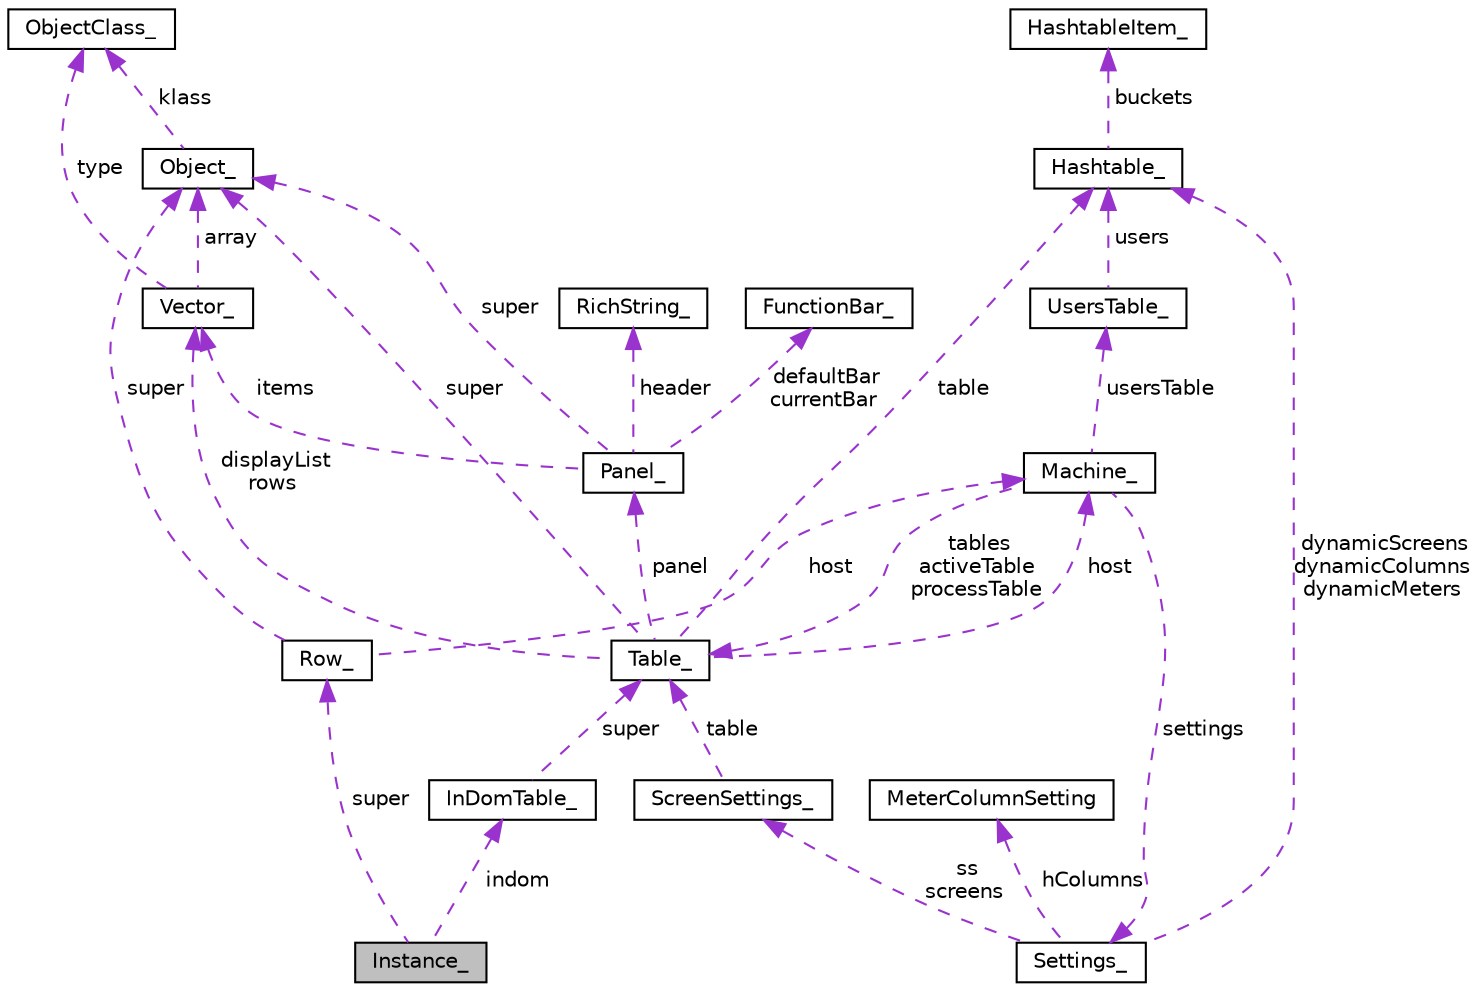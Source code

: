 digraph "Instance_"
{
  edge [fontname="Helvetica",fontsize="10",labelfontname="Helvetica",labelfontsize="10"];
  node [fontname="Helvetica",fontsize="10",shape=record];
  Node1 [label="Instance_",height=0.2,width=0.4,color="black", fillcolor="grey75", style="filled", fontcolor="black"];
  Node2 -> Node1 [dir="back",color="darkorchid3",fontsize="10",style="dashed",label=" super" ];
  Node2 [label="Row_",height=0.2,width=0.4,color="black", fillcolor="white", style="filled",URL="$structRow__.html"];
  Node3 -> Node2 [dir="back",color="darkorchid3",fontsize="10",style="dashed",label=" host" ];
  Node3 [label="Machine_",height=0.2,width=0.4,color="black", fillcolor="white", style="filled",URL="$structMachine__.html"];
  Node4 -> Node3 [dir="back",color="darkorchid3",fontsize="10",style="dashed",label=" tables\nactiveTable\nprocessTable" ];
  Node4 [label="Table_",height=0.2,width=0.4,color="black", fillcolor="white", style="filled",URL="$structTable__.html"];
  Node5 -> Node4 [dir="back",color="darkorchid3",fontsize="10",style="dashed",label=" displayList\nrows" ];
  Node5 [label="Vector_",height=0.2,width=0.4,color="black", fillcolor="white", style="filled",URL="$structVector__.html"];
  Node6 -> Node5 [dir="back",color="darkorchid3",fontsize="10",style="dashed",label=" type" ];
  Node6 [label="ObjectClass_",height=0.2,width=0.4,color="black", fillcolor="white", style="filled",URL="$structObjectClass__.html"];
  Node7 -> Node5 [dir="back",color="darkorchid3",fontsize="10",style="dashed",label=" array" ];
  Node7 [label="Object_",height=0.2,width=0.4,color="black", fillcolor="white", style="filled",URL="$structObject__.html"];
  Node6 -> Node7 [dir="back",color="darkorchid3",fontsize="10",style="dashed",label=" klass" ];
  Node3 -> Node4 [dir="back",color="darkorchid3",fontsize="10",style="dashed",label=" host" ];
  Node8 -> Node4 [dir="back",color="darkorchid3",fontsize="10",style="dashed",label=" table" ];
  Node8 [label="Hashtable_",height=0.2,width=0.4,color="black", fillcolor="white", style="filled",URL="$structHashtable__.html"];
  Node9 -> Node8 [dir="back",color="darkorchid3",fontsize="10",style="dashed",label=" buckets" ];
  Node9 [label="HashtableItem_",height=0.2,width=0.4,color="black", fillcolor="white", style="filled",URL="$structHashtableItem__.html"];
  Node10 -> Node4 [dir="back",color="darkorchid3",fontsize="10",style="dashed",label=" panel" ];
  Node10 [label="Panel_",height=0.2,width=0.4,color="black", fillcolor="white", style="filled",URL="$structPanel__.html"];
  Node5 -> Node10 [dir="back",color="darkorchid3",fontsize="10",style="dashed",label=" items" ];
  Node11 -> Node10 [dir="back",color="darkorchid3",fontsize="10",style="dashed",label=" header" ];
  Node11 [label="RichString_",height=0.2,width=0.4,color="black", fillcolor="white", style="filled",URL="$structRichString__.html"];
  Node12 -> Node10 [dir="back",color="darkorchid3",fontsize="10",style="dashed",label=" defaultBar\ncurrentBar" ];
  Node12 [label="FunctionBar_",height=0.2,width=0.4,color="black", fillcolor="white", style="filled",URL="$structFunctionBar__.html"];
  Node7 -> Node10 [dir="back",color="darkorchid3",fontsize="10",style="dashed",label=" super" ];
  Node7 -> Node4 [dir="back",color="darkorchid3",fontsize="10",style="dashed",label=" super" ];
  Node13 -> Node3 [dir="back",color="darkorchid3",fontsize="10",style="dashed",label=" settings" ];
  Node13 [label="Settings_",height=0.2,width=0.4,color="black", fillcolor="white", style="filled",URL="$structSettings__.html"];
  Node14 -> Node13 [dir="back",color="darkorchid3",fontsize="10",style="dashed",label=" ss\nscreens" ];
  Node14 [label="ScreenSettings_",height=0.2,width=0.4,color="black", fillcolor="white", style="filled",URL="$structScreenSettings__.html"];
  Node4 -> Node14 [dir="back",color="darkorchid3",fontsize="10",style="dashed",label=" table" ];
  Node8 -> Node13 [dir="back",color="darkorchid3",fontsize="10",style="dashed",label=" dynamicScreens\ndynamicColumns\ndynamicMeters" ];
  Node15 -> Node13 [dir="back",color="darkorchid3",fontsize="10",style="dashed",label=" hColumns" ];
  Node15 [label="MeterColumnSetting",height=0.2,width=0.4,color="black", fillcolor="white", style="filled",URL="$structMeterColumnSetting.html"];
  Node16 -> Node3 [dir="back",color="darkorchid3",fontsize="10",style="dashed",label=" usersTable" ];
  Node16 [label="UsersTable_",height=0.2,width=0.4,color="black", fillcolor="white", style="filled",URL="$structUsersTable__.html"];
  Node8 -> Node16 [dir="back",color="darkorchid3",fontsize="10",style="dashed",label=" users" ];
  Node7 -> Node2 [dir="back",color="darkorchid3",fontsize="10",style="dashed",label=" super" ];
  Node17 -> Node1 [dir="back",color="darkorchid3",fontsize="10",style="dashed",label=" indom" ];
  Node17 [label="InDomTable_",height=0.2,width=0.4,color="black", fillcolor="white", style="filled",URL="$structInDomTable__.html"];
  Node4 -> Node17 [dir="back",color="darkorchid3",fontsize="10",style="dashed",label=" super" ];
}
